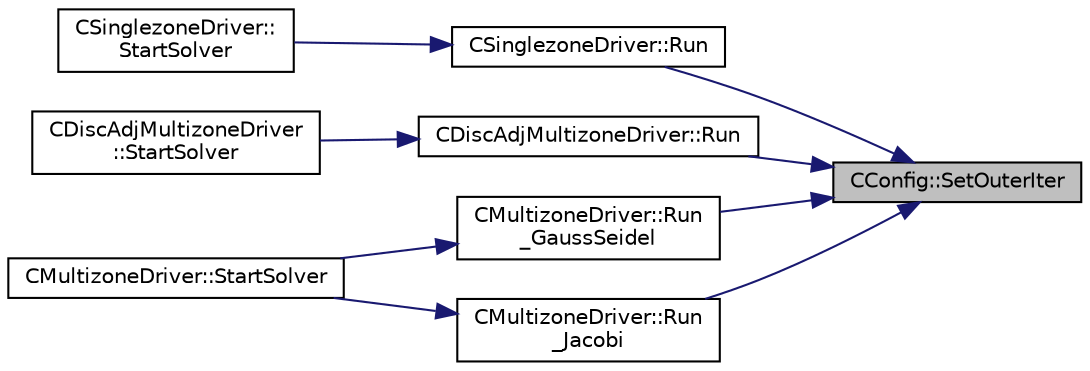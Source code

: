 digraph "CConfig::SetOuterIter"
{
 // LATEX_PDF_SIZE
  edge [fontname="Helvetica",fontsize="10",labelfontname="Helvetica",labelfontsize="10"];
  node [fontname="Helvetica",fontsize="10",shape=record];
  rankdir="RL";
  Node1 [label="CConfig::SetOuterIter",height=0.2,width=0.4,color="black", fillcolor="grey75", style="filled", fontcolor="black",tooltip="Set the current FSI iteration number."];
  Node1 -> Node2 [dir="back",color="midnightblue",fontsize="10",style="solid",fontname="Helvetica"];
  Node2 [label="CSinglezoneDriver::Run",height=0.2,width=0.4,color="black", fillcolor="white", style="filled",URL="$classCSinglezoneDriver.html#ade67206765d245e6ba18ff4397b9d45a",tooltip="Run the iteration for ZONE_0."];
  Node2 -> Node3 [dir="back",color="midnightblue",fontsize="10",style="solid",fontname="Helvetica"];
  Node3 [label="CSinglezoneDriver::\lStartSolver",height=0.2,width=0.4,color="black", fillcolor="white", style="filled",URL="$classCSinglezoneDriver.html#ac98c6acfe034381fb3b77c6753c4d734",tooltip="[Overload] Launch the computation for single-zone problems."];
  Node1 -> Node4 [dir="back",color="midnightblue",fontsize="10",style="solid",fontname="Helvetica"];
  Node4 [label="CDiscAdjMultizoneDriver::Run",height=0.2,width=0.4,color="black", fillcolor="white", style="filled",URL="$classCDiscAdjMultizoneDriver.html#af996aecdb6d20aa4fc81c9b67295abf5",tooltip="[Overload] Run an discrete adjoint update of all solvers within multiple zones."];
  Node4 -> Node5 [dir="back",color="midnightblue",fontsize="10",style="solid",fontname="Helvetica"];
  Node5 [label="CDiscAdjMultizoneDriver\l::StartSolver",height=0.2,width=0.4,color="black", fillcolor="white", style="filled",URL="$classCDiscAdjMultizoneDriver.html#a75de0a1a482ceeed4301a384f1515092",tooltip="[Overload] Launch the computation for discrete adjoint multizone problems."];
  Node1 -> Node6 [dir="back",color="midnightblue",fontsize="10",style="solid",fontname="Helvetica"];
  Node6 [label="CMultizoneDriver::Run\l_GaussSeidel",height=0.2,width=0.4,color="black", fillcolor="white", style="filled",URL="$classCMultizoneDriver.html#a0831675485ec791db4daa926b299caaa",tooltip="Run a Block Gauss-Seidel iteration in all physical zones."];
  Node6 -> Node7 [dir="back",color="midnightblue",fontsize="10",style="solid",fontname="Helvetica"];
  Node7 [label="CMultizoneDriver::StartSolver",height=0.2,width=0.4,color="black", fillcolor="white", style="filled",URL="$classCMultizoneDriver.html#a48545e4827cc34298f792995e06d90dd",tooltip="[Overload] Launch the computation for multizone problems."];
  Node1 -> Node8 [dir="back",color="midnightblue",fontsize="10",style="solid",fontname="Helvetica"];
  Node8 [label="CMultizoneDriver::Run\l_Jacobi",height=0.2,width=0.4,color="black", fillcolor="white", style="filled",URL="$classCMultizoneDriver.html#a3fb588b700451ea8c886eab2fc340f2d",tooltip="Run a Block-Jacobi iteration in all physical zones."];
  Node8 -> Node7 [dir="back",color="midnightblue",fontsize="10",style="solid",fontname="Helvetica"];
}

